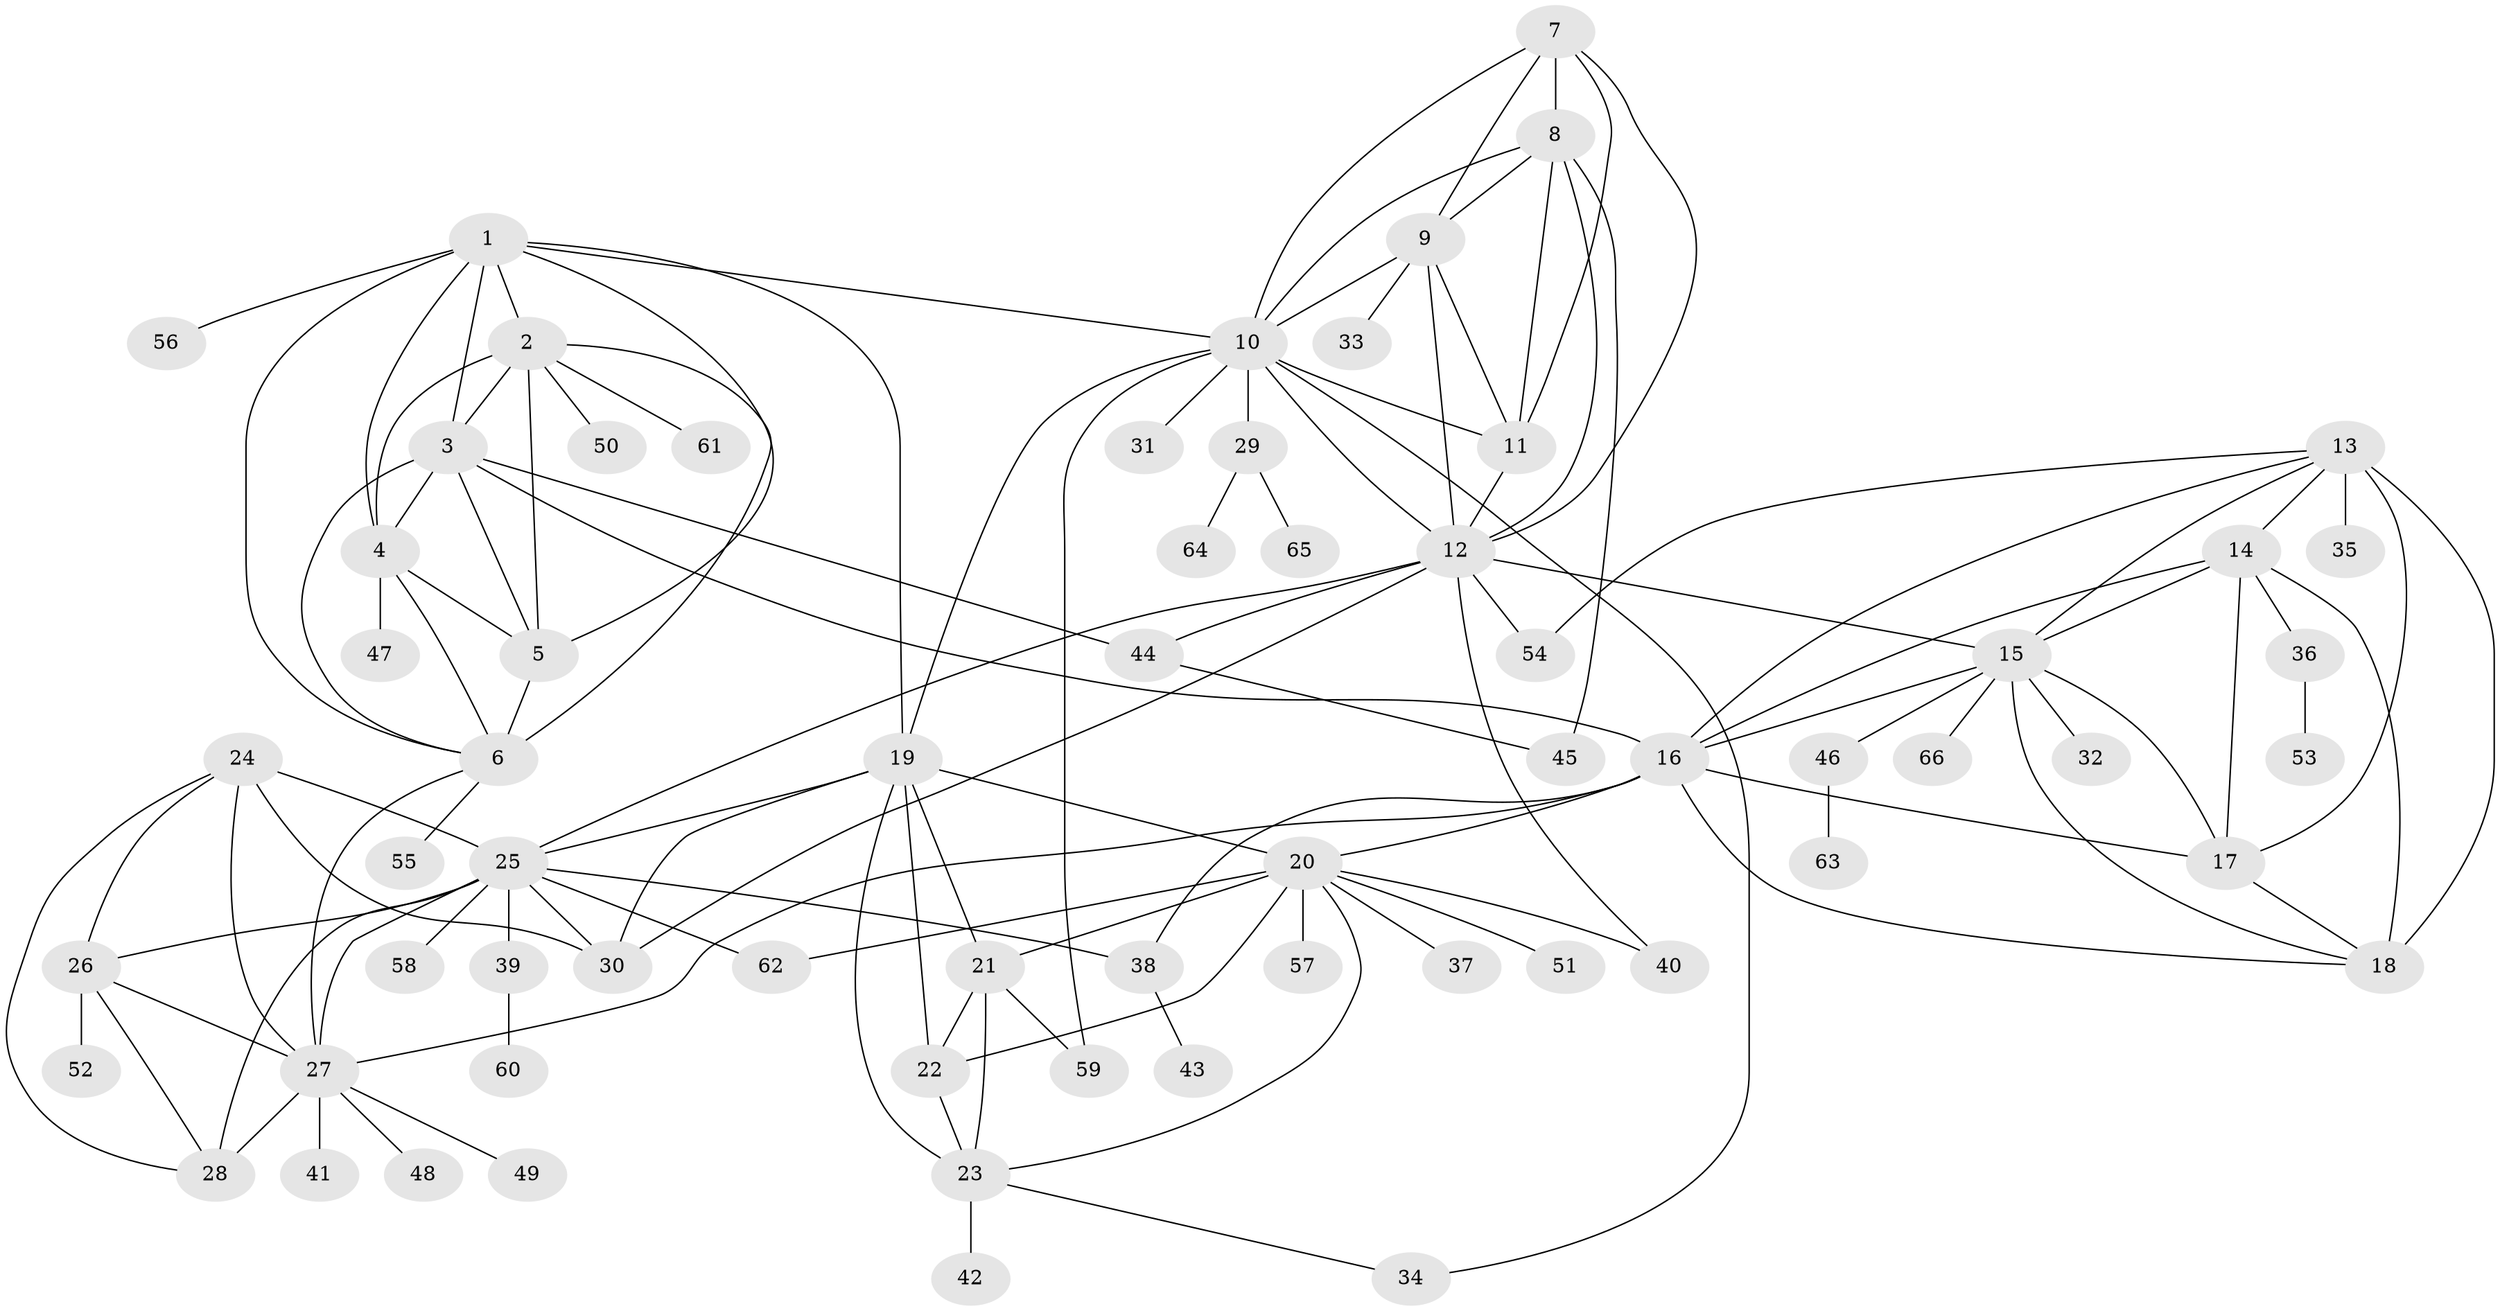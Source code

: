 // original degree distribution, {9: 0.04580152671755725, 8: 0.04580152671755725, 7: 0.03816793893129771, 6: 0.03816793893129771, 13: 0.015267175572519083, 12: 0.022900763358778626, 10: 0.022900763358778626, 1: 0.5725190839694656, 4: 0.022900763358778626, 2: 0.16030534351145037, 3: 0.015267175572519083}
// Generated by graph-tools (version 1.1) at 2025/37/03/09/25 02:37:34]
// undirected, 66 vertices, 124 edges
graph export_dot {
graph [start="1"]
  node [color=gray90,style=filled];
  1;
  2;
  3;
  4;
  5;
  6;
  7;
  8;
  9;
  10;
  11;
  12;
  13;
  14;
  15;
  16;
  17;
  18;
  19;
  20;
  21;
  22;
  23;
  24;
  25;
  26;
  27;
  28;
  29;
  30;
  31;
  32;
  33;
  34;
  35;
  36;
  37;
  38;
  39;
  40;
  41;
  42;
  43;
  44;
  45;
  46;
  47;
  48;
  49;
  50;
  51;
  52;
  53;
  54;
  55;
  56;
  57;
  58;
  59;
  60;
  61;
  62;
  63;
  64;
  65;
  66;
  1 -- 2 [weight=1.0];
  1 -- 3 [weight=1.0];
  1 -- 4 [weight=1.0];
  1 -- 5 [weight=1.0];
  1 -- 6 [weight=1.0];
  1 -- 10 [weight=1.0];
  1 -- 19 [weight=1.0];
  1 -- 56 [weight=1.0];
  2 -- 3 [weight=1.0];
  2 -- 4 [weight=1.0];
  2 -- 5 [weight=1.0];
  2 -- 6 [weight=1.0];
  2 -- 50 [weight=1.0];
  2 -- 61 [weight=1.0];
  3 -- 4 [weight=1.0];
  3 -- 5 [weight=1.0];
  3 -- 6 [weight=1.0];
  3 -- 16 [weight=1.0];
  3 -- 44 [weight=1.0];
  4 -- 5 [weight=1.0];
  4 -- 6 [weight=1.0];
  4 -- 47 [weight=3.0];
  5 -- 6 [weight=4.0];
  6 -- 27 [weight=1.0];
  6 -- 55 [weight=1.0];
  7 -- 8 [weight=1.0];
  7 -- 9 [weight=1.0];
  7 -- 10 [weight=1.0];
  7 -- 11 [weight=1.0];
  7 -- 12 [weight=1.0];
  8 -- 9 [weight=1.0];
  8 -- 10 [weight=1.0];
  8 -- 11 [weight=1.0];
  8 -- 12 [weight=1.0];
  8 -- 45 [weight=2.0];
  9 -- 10 [weight=1.0];
  9 -- 11 [weight=1.0];
  9 -- 12 [weight=1.0];
  9 -- 33 [weight=3.0];
  10 -- 11 [weight=1.0];
  10 -- 12 [weight=1.0];
  10 -- 19 [weight=1.0];
  10 -- 29 [weight=1.0];
  10 -- 31 [weight=1.0];
  10 -- 34 [weight=1.0];
  10 -- 59 [weight=2.0];
  11 -- 12 [weight=1.0];
  12 -- 15 [weight=1.0];
  12 -- 25 [weight=1.0];
  12 -- 30 [weight=1.0];
  12 -- 40 [weight=1.0];
  12 -- 44 [weight=1.0];
  12 -- 54 [weight=1.0];
  13 -- 14 [weight=1.0];
  13 -- 15 [weight=1.0];
  13 -- 16 [weight=1.0];
  13 -- 17 [weight=1.0];
  13 -- 18 [weight=1.0];
  13 -- 35 [weight=6.0];
  13 -- 54 [weight=1.0];
  14 -- 15 [weight=1.0];
  14 -- 16 [weight=1.0];
  14 -- 17 [weight=1.0];
  14 -- 18 [weight=3.0];
  14 -- 36 [weight=1.0];
  15 -- 16 [weight=1.0];
  15 -- 17 [weight=1.0];
  15 -- 18 [weight=1.0];
  15 -- 32 [weight=1.0];
  15 -- 46 [weight=1.0];
  15 -- 66 [weight=1.0];
  16 -- 17 [weight=1.0];
  16 -- 18 [weight=1.0];
  16 -- 20 [weight=1.0];
  16 -- 27 [weight=1.0];
  16 -- 38 [weight=1.0];
  17 -- 18 [weight=1.0];
  19 -- 20 [weight=2.0];
  19 -- 21 [weight=2.0];
  19 -- 22 [weight=2.0];
  19 -- 23 [weight=2.0];
  19 -- 25 [weight=1.0];
  19 -- 30 [weight=3.0];
  20 -- 21 [weight=1.0];
  20 -- 22 [weight=1.0];
  20 -- 23 [weight=1.0];
  20 -- 37 [weight=1.0];
  20 -- 40 [weight=1.0];
  20 -- 51 [weight=1.0];
  20 -- 57 [weight=1.0];
  20 -- 62 [weight=1.0];
  21 -- 22 [weight=1.0];
  21 -- 23 [weight=1.0];
  21 -- 59 [weight=1.0];
  22 -- 23 [weight=1.0];
  23 -- 34 [weight=1.0];
  23 -- 42 [weight=3.0];
  24 -- 25 [weight=2.0];
  24 -- 26 [weight=1.0];
  24 -- 27 [weight=1.0];
  24 -- 28 [weight=1.0];
  24 -- 30 [weight=1.0];
  25 -- 26 [weight=2.0];
  25 -- 27 [weight=2.0];
  25 -- 28 [weight=3.0];
  25 -- 30 [weight=1.0];
  25 -- 38 [weight=1.0];
  25 -- 39 [weight=1.0];
  25 -- 58 [weight=1.0];
  25 -- 62 [weight=1.0];
  26 -- 27 [weight=1.0];
  26 -- 28 [weight=1.0];
  26 -- 52 [weight=2.0];
  27 -- 28 [weight=1.0];
  27 -- 41 [weight=2.0];
  27 -- 48 [weight=1.0];
  27 -- 49 [weight=1.0];
  29 -- 64 [weight=1.0];
  29 -- 65 [weight=1.0];
  36 -- 53 [weight=1.0];
  38 -- 43 [weight=1.0];
  39 -- 60 [weight=1.0];
  44 -- 45 [weight=1.0];
  46 -- 63 [weight=1.0];
}
